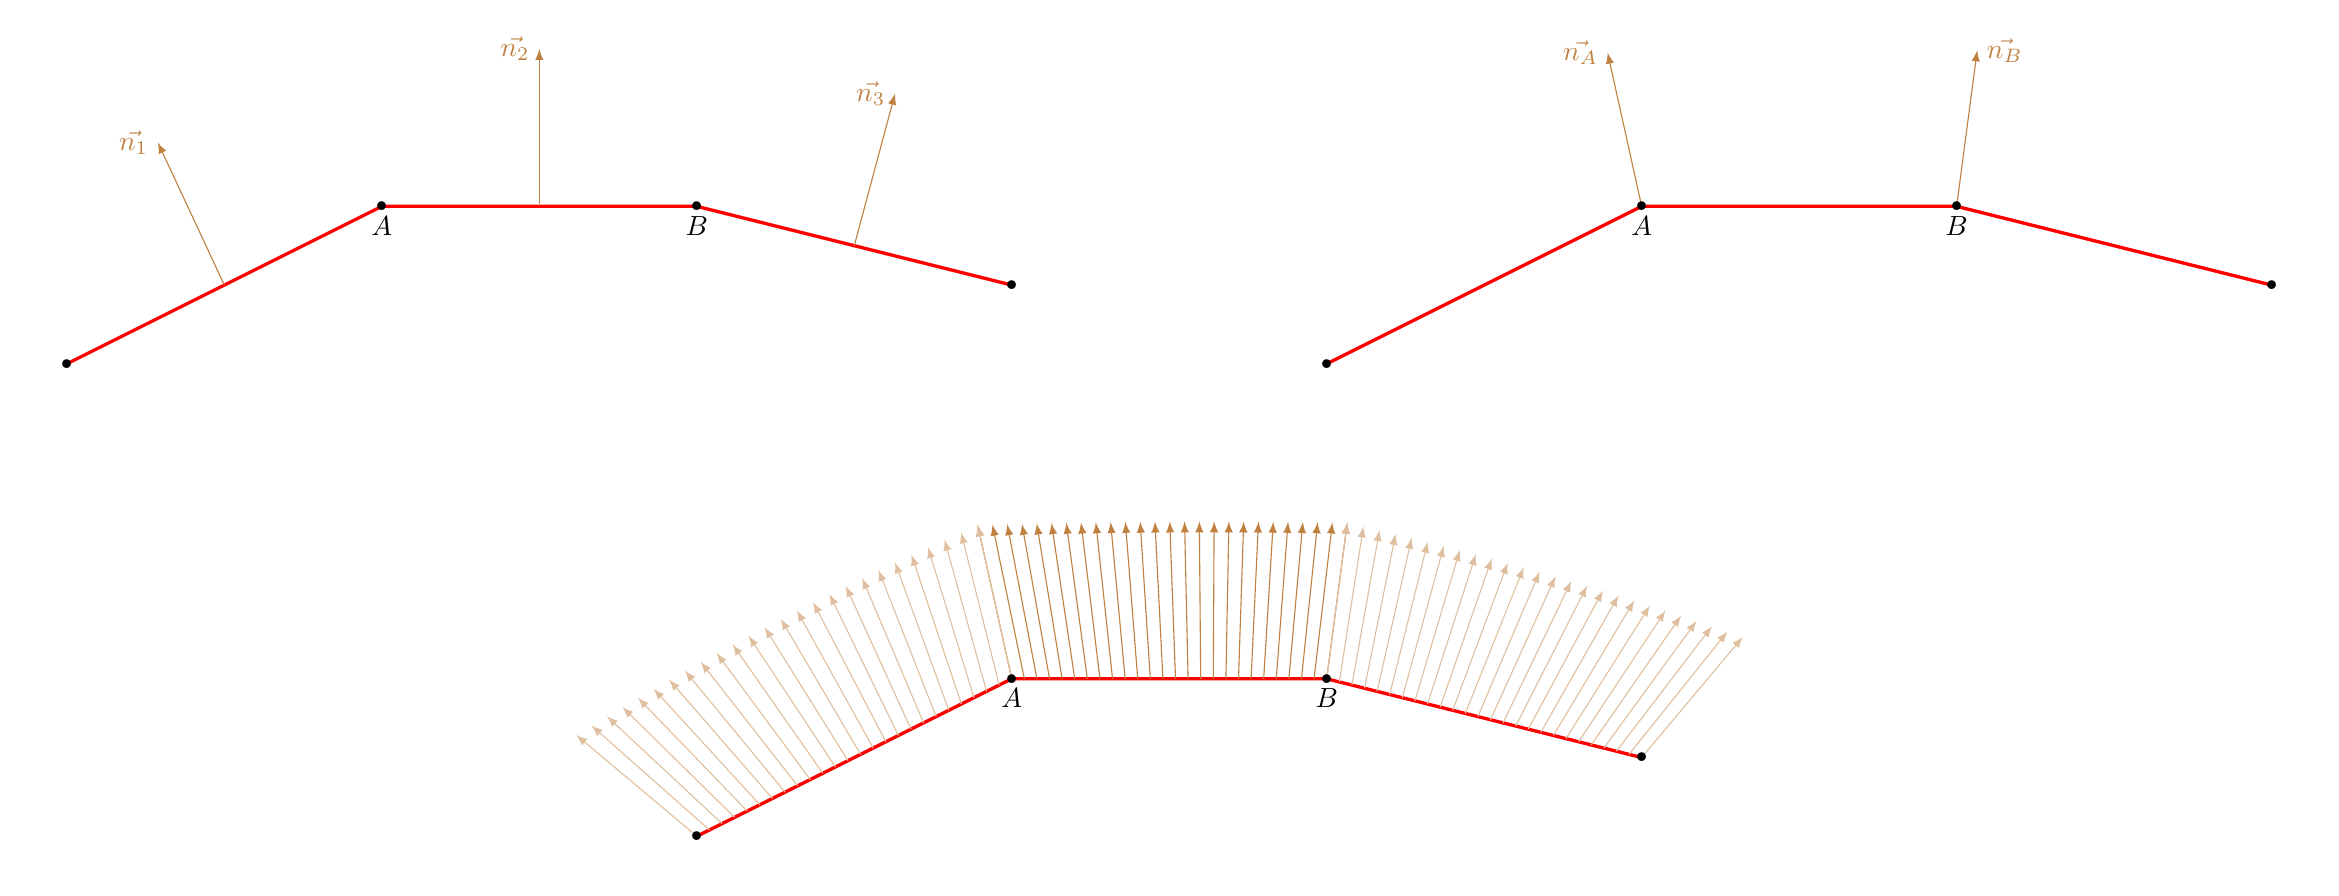 \begin{tikzpicture}[scale=2]
\tikzset{
line/.style = {
 very thick
},
vector/.style = {
thick,-latex
},
dot/.style = {
insert path={
  node[scale=3]{.}
}
}
}

\begin{scope}[xshift=0cm]
\path
  (-2,-1) coordinate (P0)
  (0,0) coordinate (P1)
  (2,0) coordinate (P2)
  (4,-0.5) coordinate (P3)
;

\draw[red, line]  (P0)  -- (P1) -- (P2) -- (P3);

 \draw[vector,thin, brown] ($(P0)!0.5!(P1)$) -- ++ (115:1) node[left]{$\vec{n_1}$};
 \draw[vector,thin, brown] ($(P1)!0.5!(P2)$) -- ++ (90:1) node[left]{$\vec{n_2}$};
 \draw[vector,thin, brown] ($(P2)!0.5!(P3)$) -- ++ (75:1) node[left]{$\vec{n_3}$};

\path
  (P0) [dot] node[below]{}
  (P1) [dot] node[below]{$A$}
  (P2) [dot] node[below]{$B$}
  (P3) [dot] node[below]{}
;
\end{scope}



\begin{scope}[xshift=8cm]
\path
  (-2,-1) coordinate (P0)
  (0,0) coordinate (P1)
  (2,0) coordinate (P2)
  (4,-0.5) coordinate (P3)
;

\draw[red, line]  (P0)  -- (P1) -- (P2) -- (P3);

 \draw[vector,thin, brown] (P1) -- ++ ({0.5*(90+115)}:1) node[left]{$\vec{n_A}$};
 \draw[vector,thin, brown] (P2) -- ++ ({0.5*(90+75)}:1) node[right]{$\vec{n_B}$};

\path
  (P0) [dot] node[below]{}
  (P1) [dot] node[below]{$A$}
  (P2) [dot] node[below]{$B$}
  (P3) [dot] node[below]{}
;
\end{scope}


\begin{scope}[xshift=4cm, yshift=-3cm]
\path
  (-2,-1) coordinate (P0)
  (0,0) coordinate (P1)
  (2,0) coordinate (P2)
  (4,-0.5) coordinate (P3)
;

\draw[red, line]  (P0)  -- (P1) -- (P2) -- (P3);

\foreach \t in {0,0.04,...,1.01}{
    \draw[vector,thin, brown] (2*\t,0) -- ++ ({102.5*(1-\t)+82.5*\t}:1);
}
\foreach \t in {0,0.04,...,1.01}{
    \draw[vector,thin, brown!50] (-2*\t,-\t) -- ++ ({102.5*(1-\t)+140*\t}:1);
}
\foreach \t in {0,0.04,...,1.01}{
    \draw[vector,thin, brown!50] (2+2*\t,-0.5*\t) -- ++ ({82.5*(1-\t)+50*\t}:1);
}


\path
  (P0) [dot] node[below]{}
  (P1) [dot] node[below]{$A$}
  (P2) [dot] node[below]{$B$}
  (P3) [dot] node[below]{}
;
\end{scope}



\end{tikzpicture}